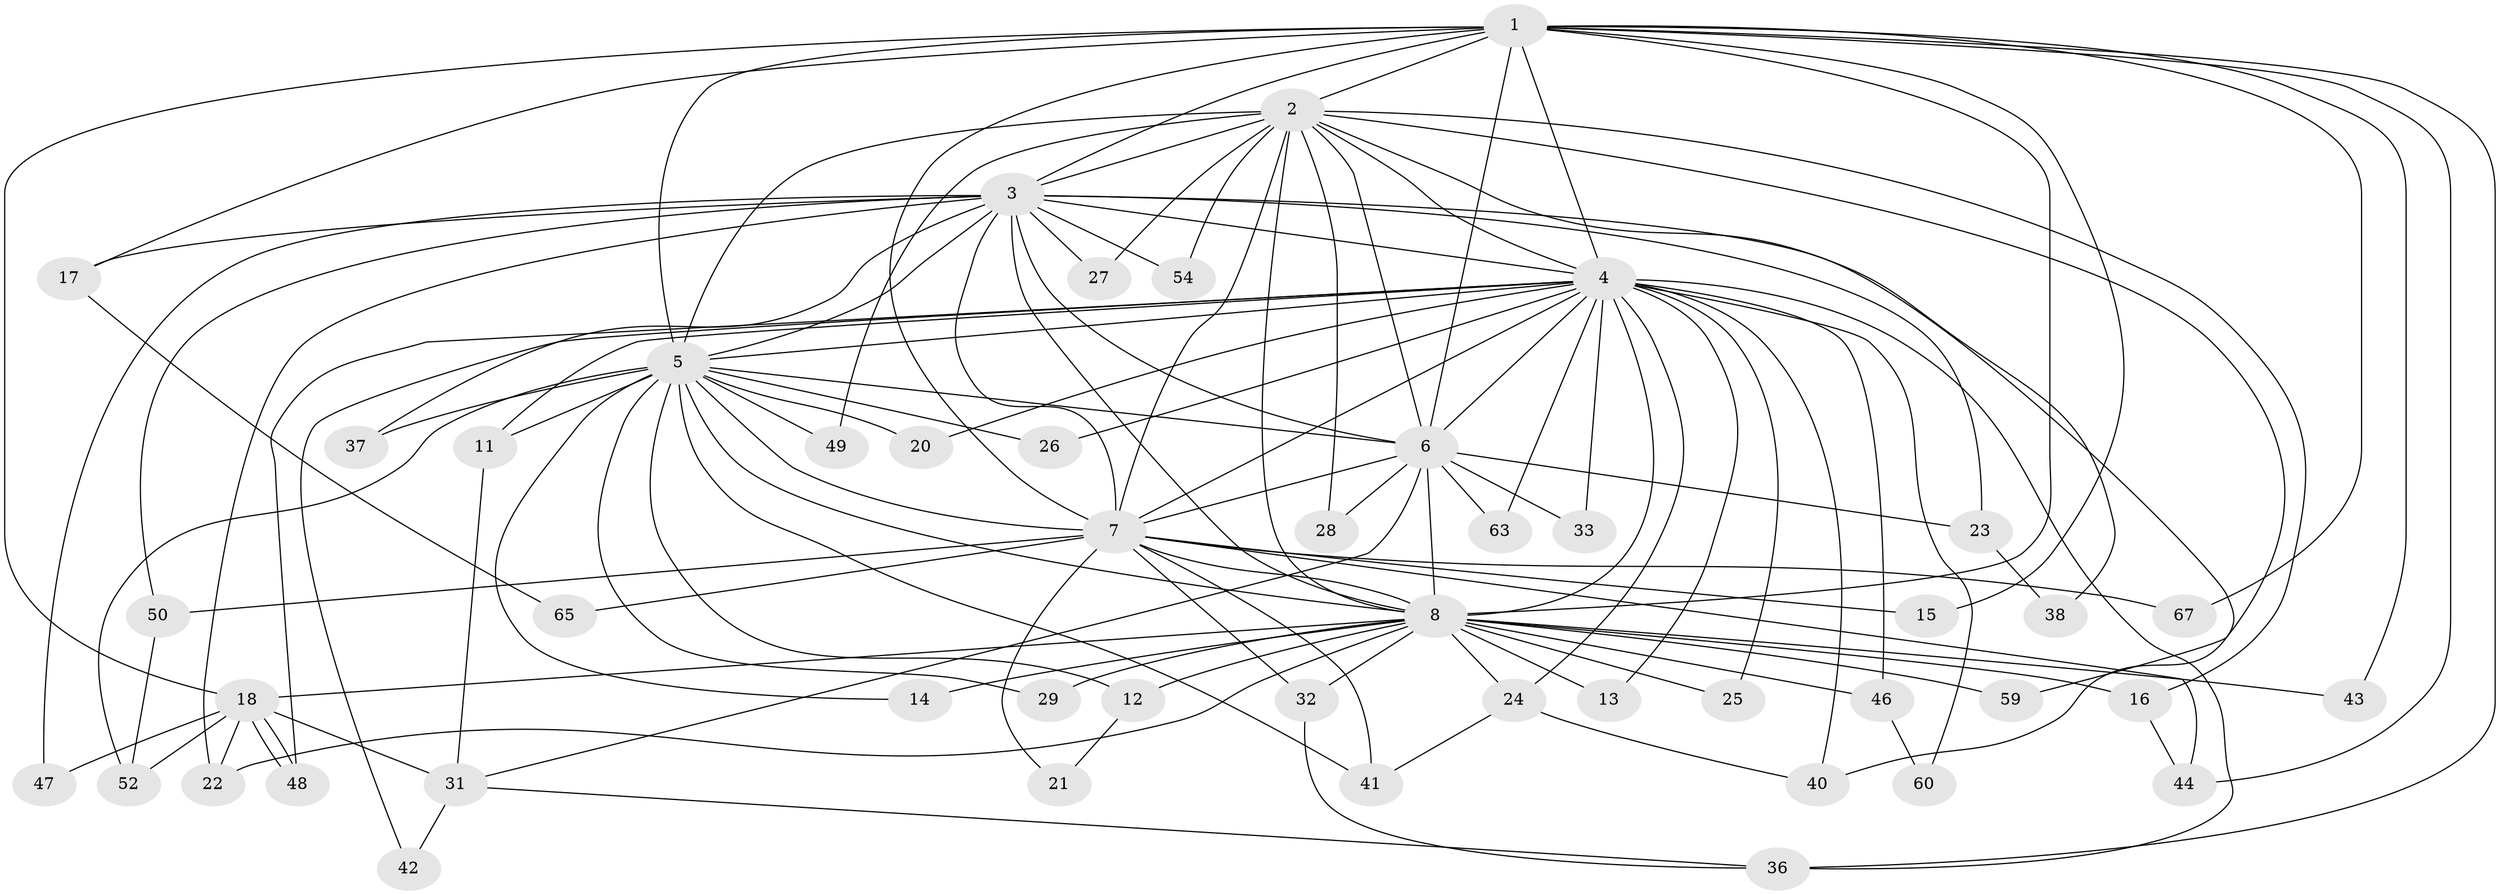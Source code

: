 // Generated by graph-tools (version 1.1) at 2025/51/02/27/25 19:51:51]
// undirected, 49 vertices, 119 edges
graph export_dot {
graph [start="1"]
  node [color=gray90,style=filled];
  1 [super="+10"];
  2 [super="+34"];
  3 [super="+19"];
  4 [super="+39"];
  5 [super="+51"];
  6 [super="+57"];
  7 [super="+30"];
  8 [super="+9"];
  11;
  12;
  13;
  14;
  15;
  16;
  17 [super="+55"];
  18 [super="+35"];
  20;
  21;
  22 [super="+45"];
  23;
  24 [super="+53"];
  25;
  26;
  27;
  28;
  29 [super="+56"];
  31 [super="+66"];
  32;
  33;
  36 [super="+58"];
  37;
  38;
  40;
  41 [super="+68"];
  42;
  43;
  44 [super="+64"];
  46;
  47;
  48 [super="+62"];
  49;
  50;
  52 [super="+61"];
  54;
  59;
  60;
  63;
  65;
  67;
  1 -- 2 [weight=2];
  1 -- 3 [weight=2];
  1 -- 4 [weight=2];
  1 -- 5 [weight=2];
  1 -- 6 [weight=2];
  1 -- 7 [weight=2];
  1 -- 8 [weight=4];
  1 -- 15;
  1 -- 17 [weight=2];
  1 -- 67;
  1 -- 43;
  1 -- 18 [weight=2];
  1 -- 36;
  1 -- 44;
  2 -- 3;
  2 -- 4;
  2 -- 5;
  2 -- 6;
  2 -- 7 [weight=2];
  2 -- 8 [weight=2];
  2 -- 16;
  2 -- 27;
  2 -- 28;
  2 -- 38;
  2 -- 49;
  2 -- 54;
  2 -- 59;
  3 -- 4;
  3 -- 5;
  3 -- 6;
  3 -- 7;
  3 -- 8 [weight=2];
  3 -- 22;
  3 -- 23;
  3 -- 27;
  3 -- 54;
  3 -- 50;
  3 -- 37;
  3 -- 40;
  3 -- 47;
  3 -- 17;
  4 -- 5;
  4 -- 6;
  4 -- 7;
  4 -- 8 [weight=2];
  4 -- 11;
  4 -- 13;
  4 -- 20;
  4 -- 24;
  4 -- 25;
  4 -- 26;
  4 -- 33;
  4 -- 46;
  4 -- 60;
  4 -- 63;
  4 -- 40;
  4 -- 42;
  4 -- 36;
  4 -- 48;
  5 -- 6 [weight=2];
  5 -- 7;
  5 -- 8 [weight=2];
  5 -- 11;
  5 -- 12;
  5 -- 14;
  5 -- 20;
  5 -- 26;
  5 -- 29;
  5 -- 37;
  5 -- 41;
  5 -- 49;
  5 -- 52;
  6 -- 7;
  6 -- 8 [weight=3];
  6 -- 23;
  6 -- 28;
  6 -- 33;
  6 -- 63;
  6 -- 31;
  7 -- 8 [weight=3];
  7 -- 15;
  7 -- 21;
  7 -- 32;
  7 -- 41;
  7 -- 44;
  7 -- 50;
  7 -- 65;
  7 -- 67;
  8 -- 14;
  8 -- 16;
  8 -- 25;
  8 -- 29 [weight=2];
  8 -- 32;
  8 -- 43;
  8 -- 46;
  8 -- 12;
  8 -- 13;
  8 -- 18;
  8 -- 22;
  8 -- 24;
  8 -- 59;
  11 -- 31;
  12 -- 21;
  16 -- 44;
  17 -- 65;
  18 -- 31;
  18 -- 48;
  18 -- 48;
  18 -- 52;
  18 -- 22;
  18 -- 47;
  23 -- 38;
  24 -- 40;
  24 -- 41;
  31 -- 36;
  31 -- 42;
  32 -- 36;
  46 -- 60;
  50 -- 52;
}
